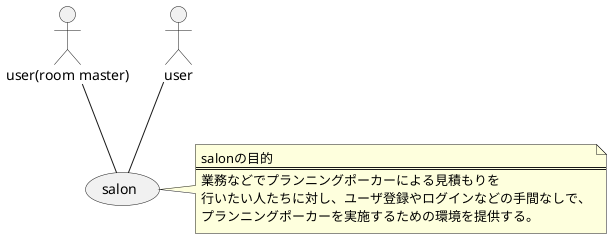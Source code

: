 @startuml
:user(room master): as master
:user:
master -- (salon)
user -- (salon)

note right of (salon)
salonの目的
===
業務などでプランニングポーカーによる見積もりを
行いたい人たちに対し、ユーザ登録やログインなどの手間なしで、
プランニングポーカーを実施するための環境を提供する。
end note
@enduml